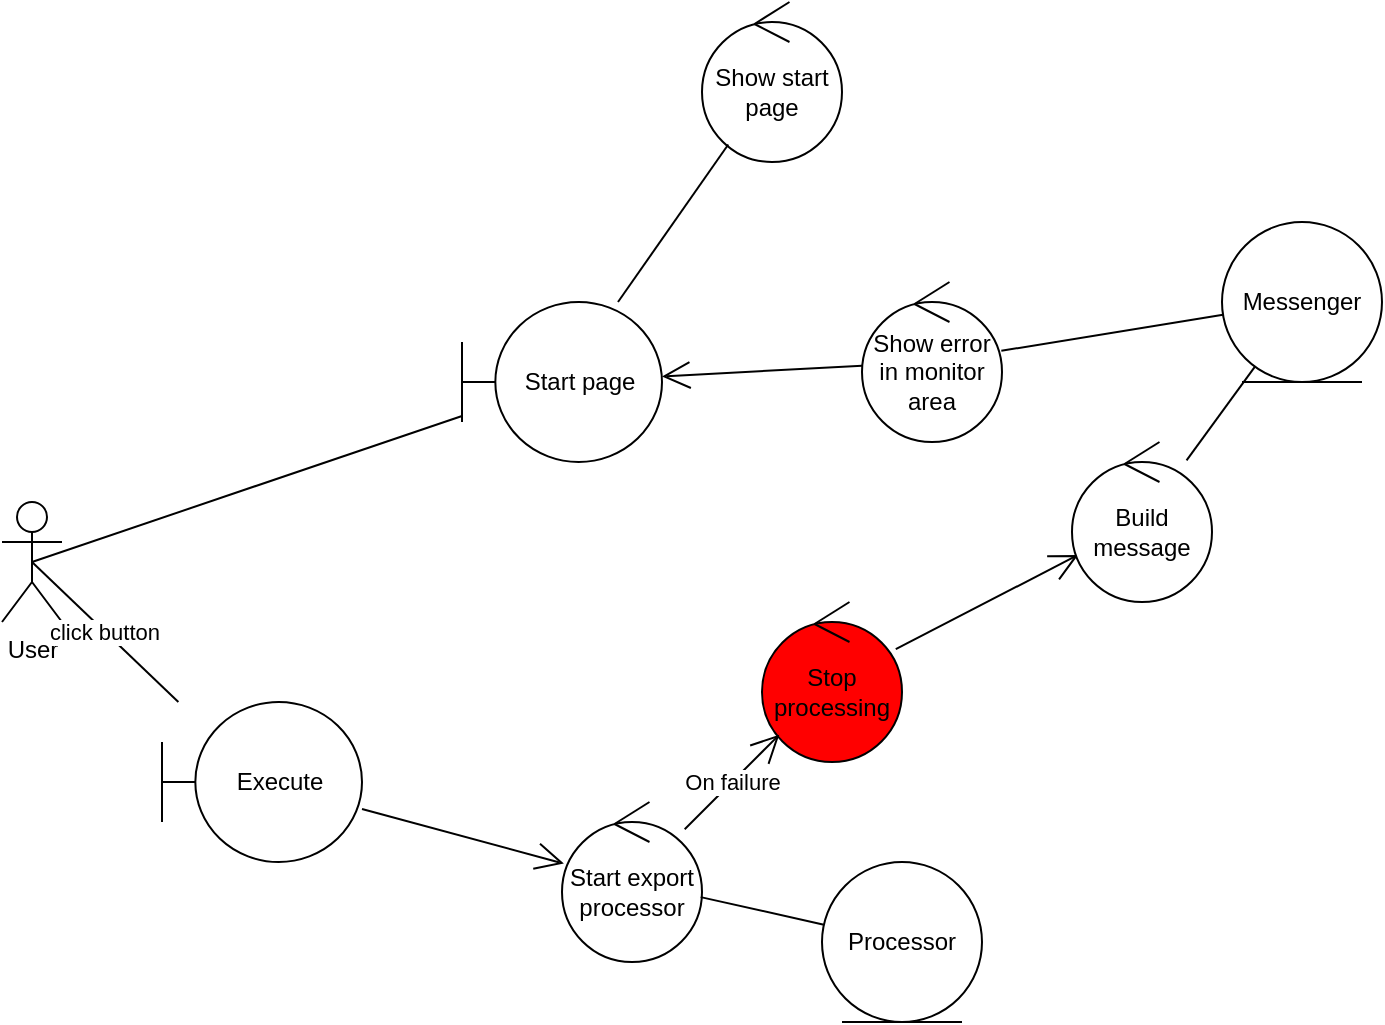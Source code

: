 <mxfile version="12.7.7" type="device"><diagram id="dZnjKxnriLe0iqJ96v_n" name="Page-1"><mxGraphModel dx="2254" dy="841" grid="1" gridSize="10" guides="1" tooltips="1" connect="1" arrows="1" fold="1" page="1" pageScale="1" pageWidth="1169" pageHeight="827" math="0" shadow="0"><root><mxCell id="0"/><mxCell id="1" parent="0"/><mxCell id="BB0n6d5RN3oHGZ0ceFDy-143" value="User" style="shape=umlActor;verticalLabelPosition=bottom;labelBackgroundColor=#ffffff;verticalAlign=top;html=1;" vertex="1" parent="1"><mxGeometry x="50" y="280" width="30" height="60" as="geometry"/></mxCell><mxCell id="BB0n6d5RN3oHGZ0ceFDy-144" value="Start page" style="shape=umlBoundary;whiteSpace=wrap;html=1;" vertex="1" parent="1"><mxGeometry x="280" y="180" width="100" height="80" as="geometry"/></mxCell><mxCell id="BB0n6d5RN3oHGZ0ceFDy-145" value="" style="endArrow=none;html=1;exitX=0.5;exitY=0.5;exitDx=0;exitDy=0;exitPerimeter=0;" edge="1" parent="1" source="BB0n6d5RN3oHGZ0ceFDy-143" target="BB0n6d5RN3oHGZ0ceFDy-144"><mxGeometry relative="1" as="geometry"><mxPoint x="135" y="330" as="sourcePoint"/><mxPoint x="220" y="330" as="targetPoint"/></mxGeometry></mxCell><mxCell id="BB0n6d5RN3oHGZ0ceFDy-146" value="Show start page" style="ellipse;shape=umlControl;whiteSpace=wrap;html=1;" vertex="1" parent="1"><mxGeometry x="400" y="30" width="70" height="80" as="geometry"/></mxCell><mxCell id="BB0n6d5RN3oHGZ0ceFDy-147" value="" style="endArrow=none;html=1;" edge="1" parent="1" source="BB0n6d5RN3oHGZ0ceFDy-146" target="BB0n6d5RN3oHGZ0ceFDy-144"><mxGeometry relative="1" as="geometry"><mxPoint x="205" y="259.1" as="sourcePoint"/><mxPoint x="309" y="230.14" as="targetPoint"/></mxGeometry></mxCell><mxCell id="BB0n6d5RN3oHGZ0ceFDy-150" value="Execute" style="shape=umlBoundary;whiteSpace=wrap;html=1;labelBackgroundColor=none;fillColor=#FFFFFF;" vertex="1" parent="1"><mxGeometry x="130" y="380" width="100" height="80" as="geometry"/></mxCell><mxCell id="BB0n6d5RN3oHGZ0ceFDy-151" value="click button" style="endArrow=none;html=1;exitX=0.5;exitY=0.5;exitDx=0;exitDy=0;exitPerimeter=0;" edge="1" parent="1" source="BB0n6d5RN3oHGZ0ceFDy-143" target="BB0n6d5RN3oHGZ0ceFDy-150"><mxGeometry relative="1" as="geometry"><mxPoint x="145" y="310" as="sourcePoint"/><mxPoint x="290" y="362.051" as="targetPoint"/></mxGeometry></mxCell><mxCell id="BB0n6d5RN3oHGZ0ceFDy-152" value="Start export processor" style="ellipse;shape=umlControl;whiteSpace=wrap;html=1;labelBackgroundColor=none;fillColor=#FFFFFF;" vertex="1" parent="1"><mxGeometry x="330" y="430" width="70" height="80" as="geometry"/></mxCell><mxCell id="BB0n6d5RN3oHGZ0ceFDy-153" value="&lt;div&gt;Processor&lt;/div&gt;" style="ellipse;shape=umlEntity;whiteSpace=wrap;html=1;labelBackgroundColor=none;fillColor=#FFFFFF;" vertex="1" parent="1"><mxGeometry x="460" y="460" width="80" height="80" as="geometry"/></mxCell><mxCell id="BB0n6d5RN3oHGZ0ceFDy-154" value="" style="endArrow=open;html=1;endFill=0;endSize=12;" edge="1" parent="1" source="BB0n6d5RN3oHGZ0ceFDy-150" target="BB0n6d5RN3oHGZ0ceFDy-152"><mxGeometry relative="1" as="geometry"><mxPoint x="145" y="310" as="sourcePoint"/><mxPoint x="255.878" y="477.812" as="targetPoint"/></mxGeometry></mxCell><mxCell id="BB0n6d5RN3oHGZ0ceFDy-155" value="" style="endArrow=none;html=1;" edge="1" parent="1" source="BB0n6d5RN3oHGZ0ceFDy-152" target="BB0n6d5RN3oHGZ0ceFDy-153"><mxGeometry relative="1" as="geometry"><mxPoint x="324" y="484.184" as="sourcePoint"/><mxPoint x="381.031" y="500.363" as="targetPoint"/></mxGeometry></mxCell><mxCell id="BB0n6d5RN3oHGZ0ceFDy-159" value="Stop processing" style="ellipse;shape=umlControl;whiteSpace=wrap;html=1;labelBackgroundColor=none;fillColor=#FF0000;" vertex="1" parent="1"><mxGeometry x="430" y="330" width="70" height="80" as="geometry"/></mxCell><mxCell id="BB0n6d5RN3oHGZ0ceFDy-160" value="On failure" style="endArrow=open;endFill=1;endSize=12;html=1;" edge="1" parent="1" source="BB0n6d5RN3oHGZ0ceFDy-152" target="BB0n6d5RN3oHGZ0ceFDy-159"><mxGeometry width="160" relative="1" as="geometry"><mxPoint x="120" y="560" as="sourcePoint"/><mxPoint x="280" y="560" as="targetPoint"/></mxGeometry></mxCell><mxCell id="BB0n6d5RN3oHGZ0ceFDy-161" value="Show error in monitor area" style="ellipse;shape=umlControl;whiteSpace=wrap;html=1;labelBackgroundColor=none;fillColor=#FFFFFF;" vertex="1" parent="1"><mxGeometry x="480" y="170" width="70" height="80" as="geometry"/></mxCell><mxCell id="BB0n6d5RN3oHGZ0ceFDy-162" value="" style="endArrow=open;endFill=1;endSize=12;html=1;" edge="1" parent="1" source="BB0n6d5RN3oHGZ0ceFDy-159" target="BB0n6d5RN3oHGZ0ceFDy-175"><mxGeometry width="160" relative="1" as="geometry"><mxPoint x="120" y="560" as="sourcePoint"/><mxPoint x="600" y="310" as="targetPoint"/></mxGeometry></mxCell><mxCell id="BB0n6d5RN3oHGZ0ceFDy-163" value="" style="endArrow=open;endFill=1;endSize=12;html=1;" edge="1" parent="1" source="BB0n6d5RN3oHGZ0ceFDy-161" target="BB0n6d5RN3oHGZ0ceFDy-144"><mxGeometry width="160" relative="1" as="geometry"><mxPoint x="120" y="560" as="sourcePoint"/><mxPoint x="280" y="560" as="targetPoint"/></mxGeometry></mxCell><mxCell id="BB0n6d5RN3oHGZ0ceFDy-169" value="" style="endArrow=none;html=1;" edge="1" parent="1" source="BB0n6d5RN3oHGZ0ceFDy-161" target="BB0n6d5RN3oHGZ0ceFDy-171"><mxGeometry relative="1" as="geometry"><mxPoint x="449.713" y="504.884" as="sourcePoint"/><mxPoint x="635.007" y="197.999" as="targetPoint"/></mxGeometry></mxCell><mxCell id="BB0n6d5RN3oHGZ0ceFDy-171" value="Messenger" style="ellipse;shape=umlEntity;whiteSpace=wrap;html=1;labelBackgroundColor=none;fillColor=#FFFFFF;" vertex="1" parent="1"><mxGeometry x="660" y="140" width="80" height="80" as="geometry"/></mxCell><mxCell id="BB0n6d5RN3oHGZ0ceFDy-175" value="Build message" style="ellipse;shape=umlControl;whiteSpace=wrap;html=1;labelBackgroundColor=none;fillColor=#FFFFFF;" vertex="1" parent="1"><mxGeometry x="585" y="250" width="70" height="80" as="geometry"/></mxCell><mxCell id="BB0n6d5RN3oHGZ0ceFDy-176" value="" style="endArrow=none;html=1;" edge="1" parent="1" source="BB0n6d5RN3oHGZ0ceFDy-175" target="BB0n6d5RN3oHGZ0ceFDy-171"><mxGeometry relative="1" as="geometry"><mxPoint x="559.668" y="214.501" as="sourcePoint"/><mxPoint x="670.516" y="196.403" as="targetPoint"/></mxGeometry></mxCell></root></mxGraphModel></diagram></mxfile>